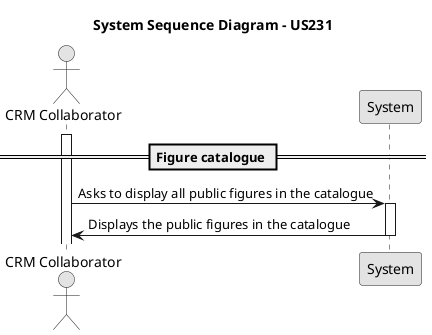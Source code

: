 @startuml
skinparam monochrome true
skinparam packageStyle rectangle
skinparam shadowing false

actor "CRM Collaborator" as crmCollaborator
participant "System" as system

title System Sequence Diagram - US231

== Figure catalogue ==
    activate crmCollaborator

        crmCollaborator -> system : Asks to display all public figures in the catalogue
        activate system

            system -> crmCollaborator : Displays the public figures in the catalogue
        deactivate system


@enduml
